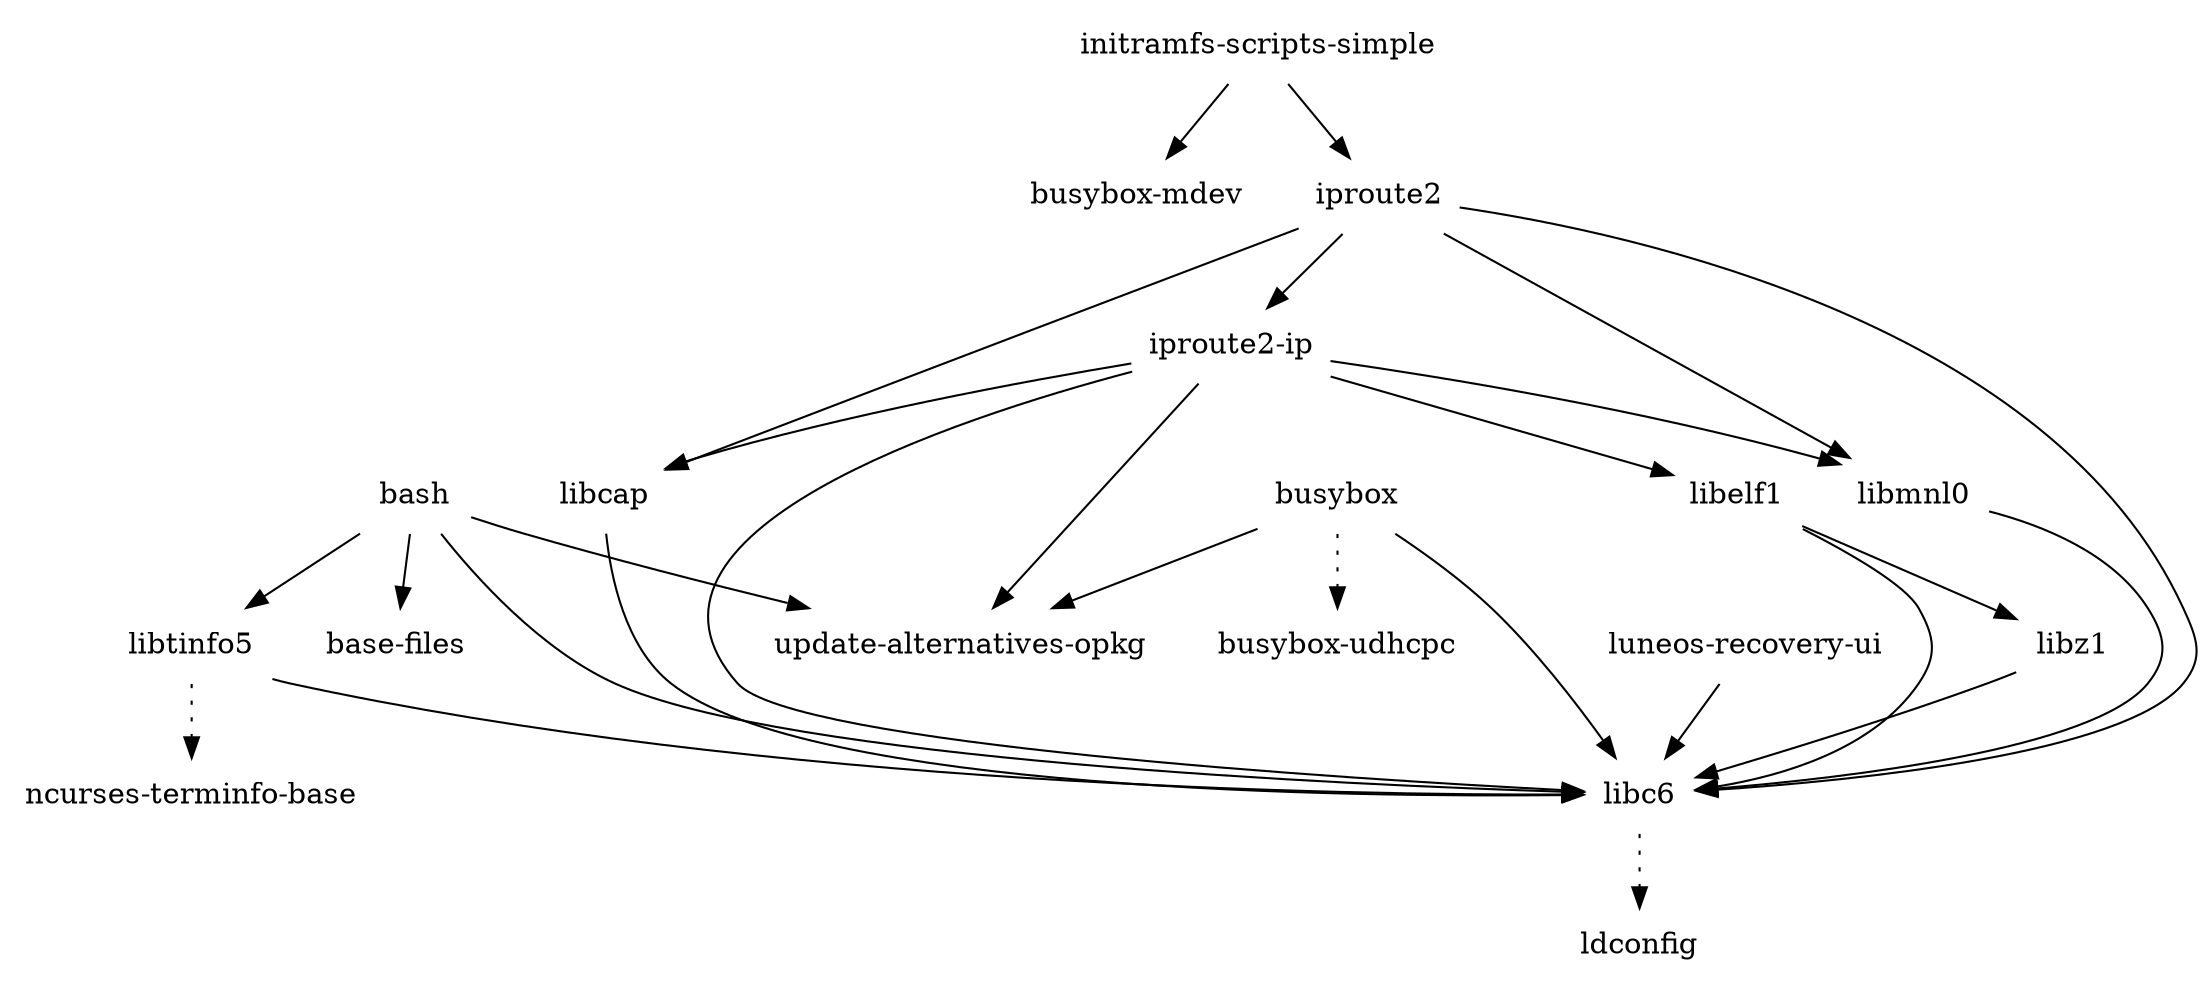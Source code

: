 digraph depends {
    node [shape=plaintext]
"bash" -> "base-files"
"bash" -> "libc6"
"bash" -> "libtinfo5"
"bash" -> "update-alternatives-opkg"
"busybox" -> "busybox-udhcpc" [style=dotted]
"busybox" -> "libc6"
"busybox" -> "update-alternatives-opkg"
"initramfs-scripts-simple" -> "busybox-mdev"
"initramfs-scripts-simple" -> "iproute2"
"iproute2-ip" -> "libc6"
"iproute2-ip" -> "libcap"
"iproute2-ip" -> "libelf1"
"iproute2-ip" -> "libmnl0"
"iproute2" -> "iproute2-ip"
"iproute2-ip" -> "update-alternatives-opkg"
"iproute2" -> "libc6"
"iproute2" -> "libcap"
"iproute2" -> "libmnl0"
"libc6" -> "ldconfig" [style=dotted]
"libcap" -> "libc6"
"libelf1" -> "libc6"
"libelf1" -> "libz1"
"libmnl0" -> "libc6"
"libtinfo5" -> "libc6"
"libtinfo5" -> "ncurses-terminfo-base" [style=dotted]
"libz1" -> "libc6"
"luneos-recovery-ui" -> "libc6"
}

